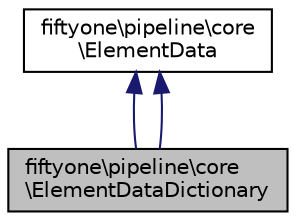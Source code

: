 digraph "fiftyone\pipeline\core\ElementDataDictionary"
{
 // LATEX_PDF_SIZE
  bgcolor="transparent";
  edge [fontname="Helvetica",fontsize="10",labelfontname="Helvetica",labelfontsize="10"];
  node [fontname="Helvetica",fontsize="10",shape=record];
  Node2 [label="fiftyone\\pipeline\\core\l\\ElementDataDictionary",height=0.2,width=0.4,color="black", fillcolor="grey75", style="filled", fontcolor="black",tooltip="An extension of ElementData with dictionary object storage / lookup."];
  Node3 -> Node2 [dir="back",color="midnightblue",fontsize="10",style="solid",fontname="Helvetica"];
  Node3 [label="fiftyone\\pipeline\\core\l\\ElementData",height=0.2,width=0.4,color="black",URL="$classfiftyone_1_1pipeline_1_1core_1_1_element_data.html",tooltip="Stores information created by a FlowElement based on FlowData."];
  Node3 -> Node2 [dir="back",color="midnightblue",fontsize="10",style="solid",fontname="Helvetica"];
}
